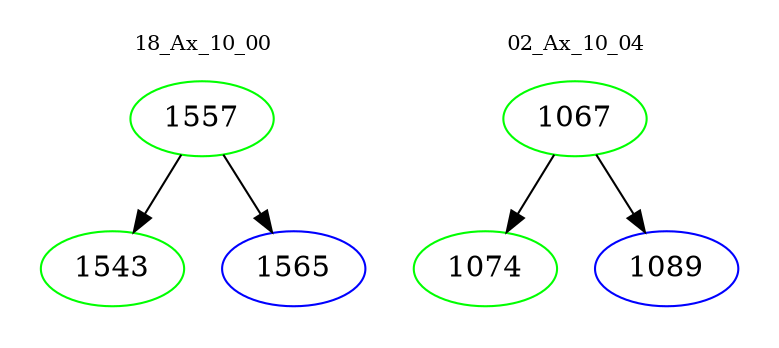digraph{
subgraph cluster_0 {
color = white
label = "18_Ax_10_00";
fontsize=10;
T0_1557 [label="1557", color="green"]
T0_1557 -> T0_1543 [color="black"]
T0_1543 [label="1543", color="green"]
T0_1557 -> T0_1565 [color="black"]
T0_1565 [label="1565", color="blue"]
}
subgraph cluster_1 {
color = white
label = "02_Ax_10_04";
fontsize=10;
T1_1067 [label="1067", color="green"]
T1_1067 -> T1_1074 [color="black"]
T1_1074 [label="1074", color="green"]
T1_1067 -> T1_1089 [color="black"]
T1_1089 [label="1089", color="blue"]
}
}

